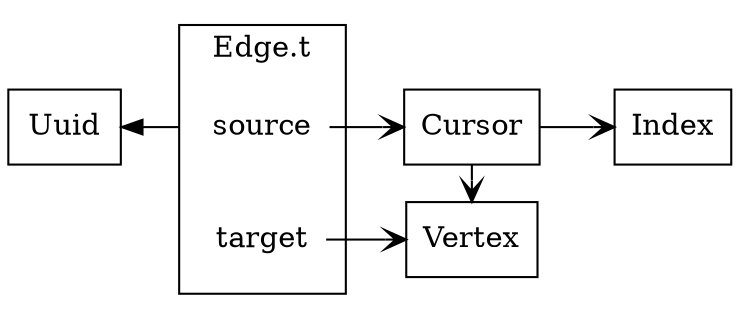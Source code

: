 digraph G {
  rankdir=LR
  compound=true
  splines=true
  concentrate=true

  edge [arrowhead="vee"]

  node [shape=box]

  Verte [label="Vertex"]
  Uuid

  subgraph cluster_edge {
    label="Edge.t"

    node [shape=none]

    source; target
  }

  {rank=same; Verte; Cursor}

  Uuid -> source [lhead=cluster_edge,dir=back]

  source -> Cursor -> {Verte; Index}
  target -> Verte
}
